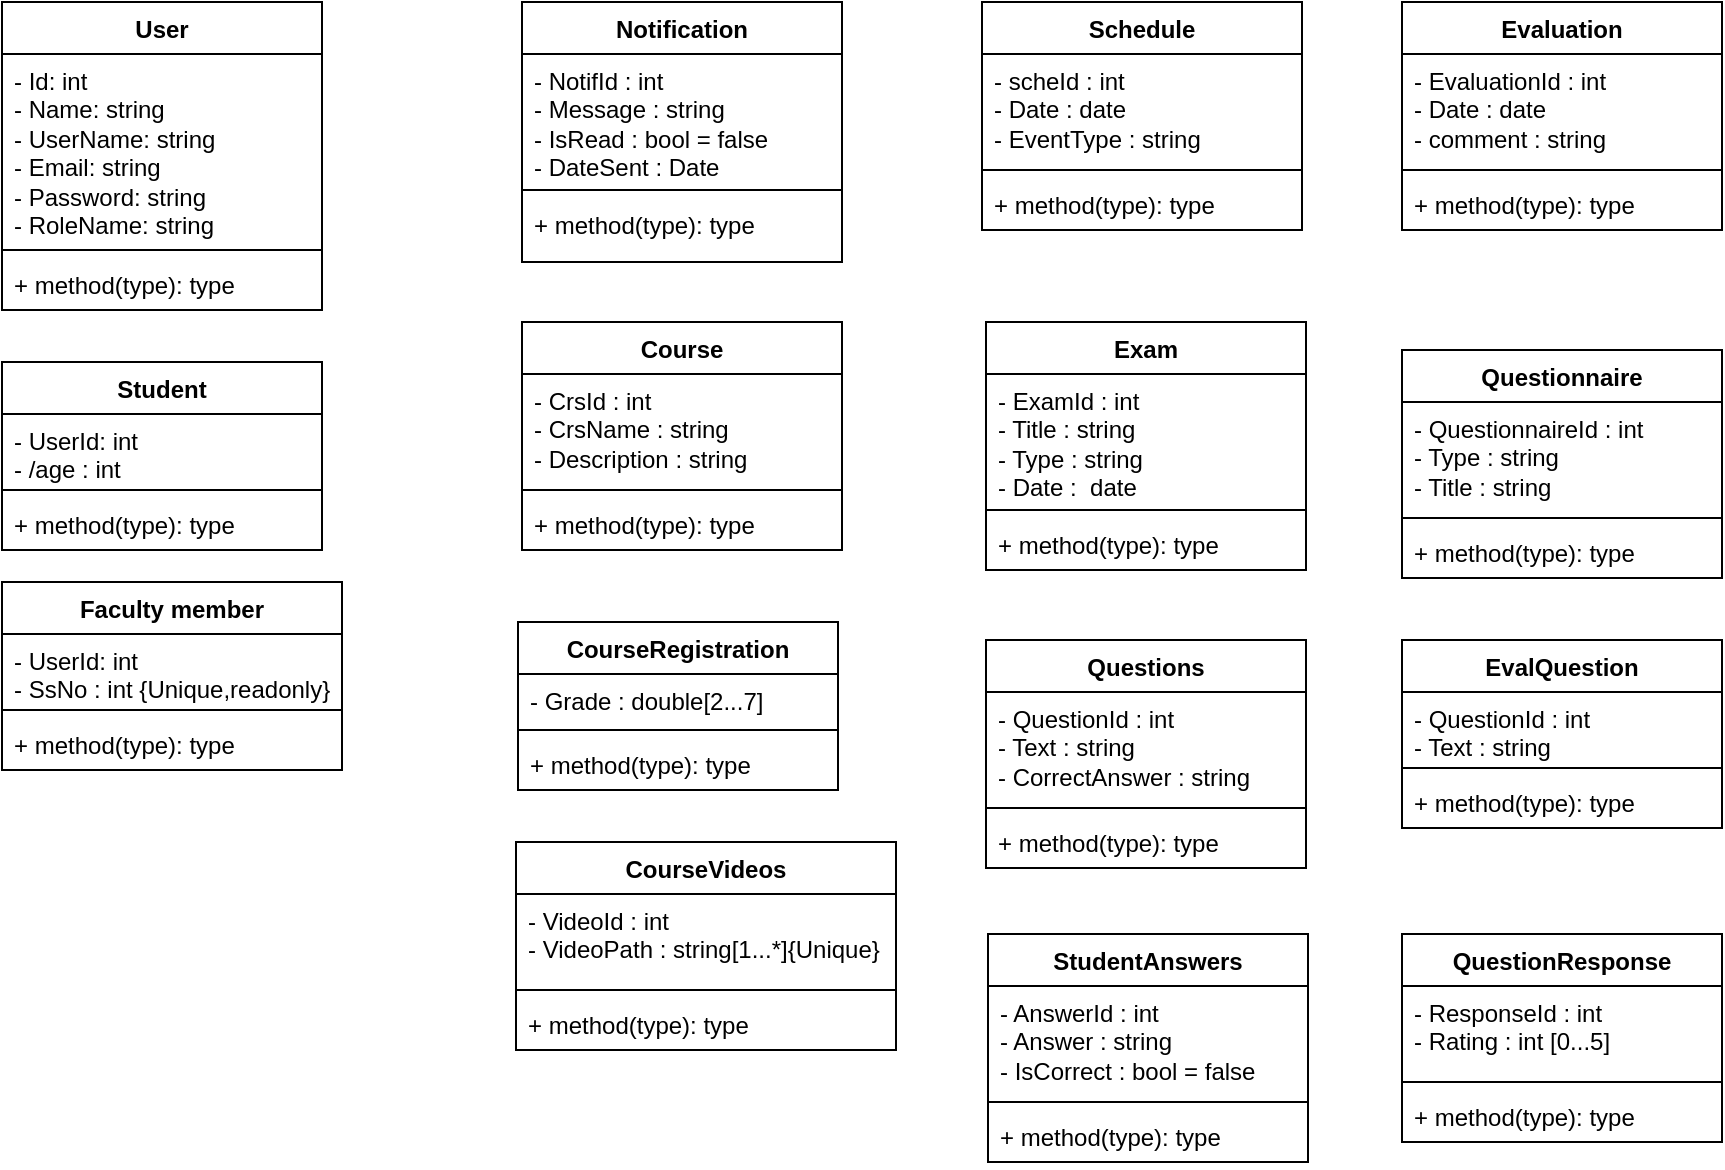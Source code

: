 <mxfile version="26.2.13">
  <diagram name="Page-1" id="6133507b-19e7-1e82-6fc7-422aa6c4b21f">
    <mxGraphModel dx="1017" dy="478" grid="1" gridSize="10" guides="1" tooltips="1" connect="1" arrows="1" fold="1" page="1" pageScale="1" pageWidth="1100" pageHeight="850" background="none" math="0" shadow="0">
      <root>
        <mxCell id="0" />
        <mxCell id="1" parent="0" />
        <mxCell id="Geznw_4w_QJZtELIrUXo-1" value="User" style="swimlane;fontStyle=1;align=center;verticalAlign=top;childLayout=stackLayout;horizontal=1;startSize=26;horizontalStack=0;resizeParent=1;resizeParentMax=0;resizeLast=0;collapsible=1;marginBottom=0;whiteSpace=wrap;html=1;" vertex="1" parent="1">
          <mxGeometry x="190" y="220" width="160" height="154" as="geometry" />
        </mxCell>
        <mxCell id="Geznw_4w_QJZtELIrUXo-2" value="&lt;div&gt;- Id: int&lt;/div&gt;- Name: string&lt;div&gt;- UserName: string&lt;/div&gt;&lt;div&gt;- Email: string&lt;/div&gt;&lt;div&gt;- Password: string&lt;/div&gt;&lt;div&gt;- RoleName: string&lt;br&gt;&lt;div&gt;&lt;br&gt;&lt;/div&gt;&lt;/div&gt;" style="text;strokeColor=none;fillColor=none;align=left;verticalAlign=top;spacingLeft=4;spacingRight=4;overflow=hidden;rotatable=0;points=[[0,0.5],[1,0.5]];portConstraint=eastwest;whiteSpace=wrap;html=1;" vertex="1" parent="Geznw_4w_QJZtELIrUXo-1">
          <mxGeometry y="26" width="160" height="94" as="geometry" />
        </mxCell>
        <mxCell id="Geznw_4w_QJZtELIrUXo-3" value="" style="line;strokeWidth=1;fillColor=none;align=left;verticalAlign=middle;spacingTop=-1;spacingLeft=3;spacingRight=3;rotatable=0;labelPosition=right;points=[];portConstraint=eastwest;strokeColor=inherit;" vertex="1" parent="Geznw_4w_QJZtELIrUXo-1">
          <mxGeometry y="120" width="160" height="8" as="geometry" />
        </mxCell>
        <mxCell id="Geznw_4w_QJZtELIrUXo-4" value="+ method(type): type" style="text;strokeColor=none;fillColor=none;align=left;verticalAlign=top;spacingLeft=4;spacingRight=4;overflow=hidden;rotatable=0;points=[[0,0.5],[1,0.5]];portConstraint=eastwest;whiteSpace=wrap;html=1;" vertex="1" parent="Geznw_4w_QJZtELIrUXo-1">
          <mxGeometry y="128" width="160" height="26" as="geometry" />
        </mxCell>
        <mxCell id="Geznw_4w_QJZtELIrUXo-5" value="Student" style="swimlane;fontStyle=1;align=center;verticalAlign=top;childLayout=stackLayout;horizontal=1;startSize=26;horizontalStack=0;resizeParent=1;resizeParentMax=0;resizeLast=0;collapsible=1;marginBottom=0;whiteSpace=wrap;html=1;" vertex="1" parent="1">
          <mxGeometry x="190" y="400" width="160" height="94" as="geometry">
            <mxRectangle x="190" y="400" width="80" height="30" as="alternateBounds" />
          </mxGeometry>
        </mxCell>
        <mxCell id="Geznw_4w_QJZtELIrUXo-6" value="- UserId: int&lt;div&gt;- /age : int&amp;nbsp;&lt;/div&gt;" style="text;strokeColor=none;fillColor=none;align=left;verticalAlign=top;spacingLeft=4;spacingRight=4;overflow=hidden;rotatable=0;points=[[0,0.5],[1,0.5]];portConstraint=eastwest;whiteSpace=wrap;html=1;" vertex="1" parent="Geznw_4w_QJZtELIrUXo-5">
          <mxGeometry y="26" width="160" height="34" as="geometry" />
        </mxCell>
        <mxCell id="Geznw_4w_QJZtELIrUXo-7" value="" style="line;strokeWidth=1;fillColor=none;align=left;verticalAlign=middle;spacingTop=-1;spacingLeft=3;spacingRight=3;rotatable=0;labelPosition=right;points=[];portConstraint=eastwest;strokeColor=inherit;" vertex="1" parent="Geznw_4w_QJZtELIrUXo-5">
          <mxGeometry y="60" width="160" height="8" as="geometry" />
        </mxCell>
        <mxCell id="Geznw_4w_QJZtELIrUXo-8" value="+ method(type): type" style="text;strokeColor=none;fillColor=none;align=left;verticalAlign=top;spacingLeft=4;spacingRight=4;overflow=hidden;rotatable=0;points=[[0,0.5],[1,0.5]];portConstraint=eastwest;whiteSpace=wrap;html=1;" vertex="1" parent="Geznw_4w_QJZtELIrUXo-5">
          <mxGeometry y="68" width="160" height="26" as="geometry" />
        </mxCell>
        <mxCell id="Geznw_4w_QJZtELIrUXo-9" value="Faculty member" style="swimlane;fontStyle=1;align=center;verticalAlign=top;childLayout=stackLayout;horizontal=1;startSize=26;horizontalStack=0;resizeParent=1;resizeParentMax=0;resizeLast=0;collapsible=1;marginBottom=0;whiteSpace=wrap;html=1;" vertex="1" parent="1">
          <mxGeometry x="190" y="510" width="170" height="94" as="geometry" />
        </mxCell>
        <mxCell id="Geznw_4w_QJZtELIrUXo-10" value="- UserId: int&lt;div&gt;- SsNo : int {Unique,readonly}&lt;/div&gt;" style="text;strokeColor=none;fillColor=none;align=left;verticalAlign=top;spacingLeft=4;spacingRight=4;overflow=hidden;rotatable=0;points=[[0,0.5],[1,0.5]];portConstraint=eastwest;whiteSpace=wrap;html=1;" vertex="1" parent="Geznw_4w_QJZtELIrUXo-9">
          <mxGeometry y="26" width="170" height="34" as="geometry" />
        </mxCell>
        <mxCell id="Geznw_4w_QJZtELIrUXo-11" value="" style="line;strokeWidth=1;fillColor=none;align=left;verticalAlign=middle;spacingTop=-1;spacingLeft=3;spacingRight=3;rotatable=0;labelPosition=right;points=[];portConstraint=eastwest;strokeColor=inherit;" vertex="1" parent="Geznw_4w_QJZtELIrUXo-9">
          <mxGeometry y="60" width="170" height="8" as="geometry" />
        </mxCell>
        <mxCell id="Geznw_4w_QJZtELIrUXo-12" value="+ method(type): type" style="text;strokeColor=none;fillColor=none;align=left;verticalAlign=top;spacingLeft=4;spacingRight=4;overflow=hidden;rotatable=0;points=[[0,0.5],[1,0.5]];portConstraint=eastwest;whiteSpace=wrap;html=1;" vertex="1" parent="Geznw_4w_QJZtELIrUXo-9">
          <mxGeometry y="68" width="170" height="26" as="geometry" />
        </mxCell>
        <mxCell id="Geznw_4w_QJZtELIrUXo-17" value="Course" style="swimlane;fontStyle=1;align=center;verticalAlign=top;childLayout=stackLayout;horizontal=1;startSize=26;horizontalStack=0;resizeParent=1;resizeParentMax=0;resizeLast=0;collapsible=1;marginBottom=0;whiteSpace=wrap;html=1;" vertex="1" parent="1">
          <mxGeometry x="450" y="380" width="160" height="114" as="geometry" />
        </mxCell>
        <mxCell id="Geznw_4w_QJZtELIrUXo-18" value="- CrsId : int&lt;div&gt;- CrsName : string&lt;/div&gt;&lt;div&gt;- Description : string&lt;/div&gt;" style="text;strokeColor=none;fillColor=none;align=left;verticalAlign=top;spacingLeft=4;spacingRight=4;overflow=hidden;rotatable=0;points=[[0,0.5],[1,0.5]];portConstraint=eastwest;whiteSpace=wrap;html=1;" vertex="1" parent="Geznw_4w_QJZtELIrUXo-17">
          <mxGeometry y="26" width="160" height="54" as="geometry" />
        </mxCell>
        <mxCell id="Geznw_4w_QJZtELIrUXo-19" value="" style="line;strokeWidth=1;fillColor=none;align=left;verticalAlign=middle;spacingTop=-1;spacingLeft=3;spacingRight=3;rotatable=0;labelPosition=right;points=[];portConstraint=eastwest;strokeColor=inherit;" vertex="1" parent="Geznw_4w_QJZtELIrUXo-17">
          <mxGeometry y="80" width="160" height="8" as="geometry" />
        </mxCell>
        <mxCell id="Geznw_4w_QJZtELIrUXo-20" value="+ method(type): type" style="text;strokeColor=none;fillColor=none;align=left;verticalAlign=top;spacingLeft=4;spacingRight=4;overflow=hidden;rotatable=0;points=[[0,0.5],[1,0.5]];portConstraint=eastwest;whiteSpace=wrap;html=1;" vertex="1" parent="Geznw_4w_QJZtELIrUXo-17">
          <mxGeometry y="88" width="160" height="26" as="geometry" />
        </mxCell>
        <mxCell id="Geznw_4w_QJZtELIrUXo-21" value="CourseRegistration" style="swimlane;fontStyle=1;align=center;verticalAlign=top;childLayout=stackLayout;horizontal=1;startSize=26;horizontalStack=0;resizeParent=1;resizeParentMax=0;resizeLast=0;collapsible=1;marginBottom=0;whiteSpace=wrap;html=1;" vertex="1" parent="1">
          <mxGeometry x="448" y="530" width="160" height="84" as="geometry" />
        </mxCell>
        <mxCell id="Geznw_4w_QJZtELIrUXo-22" value="- Grade : double[2...7]" style="text;strokeColor=none;fillColor=none;align=left;verticalAlign=top;spacingLeft=4;spacingRight=4;overflow=hidden;rotatable=0;points=[[0,0.5],[1,0.5]];portConstraint=eastwest;whiteSpace=wrap;html=1;" vertex="1" parent="Geznw_4w_QJZtELIrUXo-21">
          <mxGeometry y="26" width="160" height="24" as="geometry" />
        </mxCell>
        <mxCell id="Geznw_4w_QJZtELIrUXo-23" value="" style="line;strokeWidth=1;fillColor=none;align=left;verticalAlign=middle;spacingTop=-1;spacingLeft=3;spacingRight=3;rotatable=0;labelPosition=right;points=[];portConstraint=eastwest;strokeColor=inherit;" vertex="1" parent="Geznw_4w_QJZtELIrUXo-21">
          <mxGeometry y="50" width="160" height="8" as="geometry" />
        </mxCell>
        <mxCell id="Geznw_4w_QJZtELIrUXo-24" value="+ method(type): type" style="text;strokeColor=none;fillColor=none;align=left;verticalAlign=top;spacingLeft=4;spacingRight=4;overflow=hidden;rotatable=0;points=[[0,0.5],[1,0.5]];portConstraint=eastwest;whiteSpace=wrap;html=1;" vertex="1" parent="Geznw_4w_QJZtELIrUXo-21">
          <mxGeometry y="58" width="160" height="26" as="geometry" />
        </mxCell>
        <mxCell id="Geznw_4w_QJZtELIrUXo-25" value="Schedule" style="swimlane;fontStyle=1;align=center;verticalAlign=top;childLayout=stackLayout;horizontal=1;startSize=26;horizontalStack=0;resizeParent=1;resizeParentMax=0;resizeLast=0;collapsible=1;marginBottom=0;whiteSpace=wrap;html=1;" vertex="1" parent="1">
          <mxGeometry x="680" y="220" width="160" height="114" as="geometry" />
        </mxCell>
        <mxCell id="Geznw_4w_QJZtELIrUXo-26" value="- scheId : int&lt;div&gt;- Date : date&lt;/div&gt;&lt;div&gt;- EventType : string&lt;/div&gt;" style="text;strokeColor=none;fillColor=none;align=left;verticalAlign=top;spacingLeft=4;spacingRight=4;overflow=hidden;rotatable=0;points=[[0,0.5],[1,0.5]];portConstraint=eastwest;whiteSpace=wrap;html=1;" vertex="1" parent="Geznw_4w_QJZtELIrUXo-25">
          <mxGeometry y="26" width="160" height="54" as="geometry" />
        </mxCell>
        <mxCell id="Geznw_4w_QJZtELIrUXo-27" value="" style="line;strokeWidth=1;fillColor=none;align=left;verticalAlign=middle;spacingTop=-1;spacingLeft=3;spacingRight=3;rotatable=0;labelPosition=right;points=[];portConstraint=eastwest;strokeColor=inherit;" vertex="1" parent="Geznw_4w_QJZtELIrUXo-25">
          <mxGeometry y="80" width="160" height="8" as="geometry" />
        </mxCell>
        <mxCell id="Geznw_4w_QJZtELIrUXo-28" value="+ method(type): type" style="text;strokeColor=none;fillColor=none;align=left;verticalAlign=top;spacingLeft=4;spacingRight=4;overflow=hidden;rotatable=0;points=[[0,0.5],[1,0.5]];portConstraint=eastwest;whiteSpace=wrap;html=1;" vertex="1" parent="Geznw_4w_QJZtELIrUXo-25">
          <mxGeometry y="88" width="160" height="26" as="geometry" />
        </mxCell>
        <mxCell id="Geznw_4w_QJZtELIrUXo-29" value="CourseVideos" style="swimlane;fontStyle=1;align=center;verticalAlign=top;childLayout=stackLayout;horizontal=1;startSize=26;horizontalStack=0;resizeParent=1;resizeParentMax=0;resizeLast=0;collapsible=1;marginBottom=0;whiteSpace=wrap;html=1;" vertex="1" parent="1">
          <mxGeometry x="447" y="640" width="190" height="104" as="geometry" />
        </mxCell>
        <mxCell id="Geznw_4w_QJZtELIrUXo-30" value="- VideoId : int&lt;div&gt;- VideoPath : string[1...*]{Unique}&amp;nbsp;&lt;/div&gt;&lt;div&gt;&lt;br&gt;&lt;/div&gt;" style="text;strokeColor=none;fillColor=none;align=left;verticalAlign=top;spacingLeft=4;spacingRight=4;overflow=hidden;rotatable=0;points=[[0,0.5],[1,0.5]];portConstraint=eastwest;whiteSpace=wrap;html=1;" vertex="1" parent="Geznw_4w_QJZtELIrUXo-29">
          <mxGeometry y="26" width="190" height="44" as="geometry" />
        </mxCell>
        <mxCell id="Geznw_4w_QJZtELIrUXo-31" value="" style="line;strokeWidth=1;fillColor=none;align=left;verticalAlign=middle;spacingTop=-1;spacingLeft=3;spacingRight=3;rotatable=0;labelPosition=right;points=[];portConstraint=eastwest;strokeColor=inherit;" vertex="1" parent="Geznw_4w_QJZtELIrUXo-29">
          <mxGeometry y="70" width="190" height="8" as="geometry" />
        </mxCell>
        <mxCell id="Geznw_4w_QJZtELIrUXo-32" value="+ method(type): type" style="text;strokeColor=none;fillColor=none;align=left;verticalAlign=top;spacingLeft=4;spacingRight=4;overflow=hidden;rotatable=0;points=[[0,0.5],[1,0.5]];portConstraint=eastwest;whiteSpace=wrap;html=1;" vertex="1" parent="Geznw_4w_QJZtELIrUXo-29">
          <mxGeometry y="78" width="190" height="26" as="geometry" />
        </mxCell>
        <mxCell id="Geznw_4w_QJZtELIrUXo-33" value="Exam" style="swimlane;fontStyle=1;align=center;verticalAlign=top;childLayout=stackLayout;horizontal=1;startSize=26;horizontalStack=0;resizeParent=1;resizeParentMax=0;resizeLast=0;collapsible=1;marginBottom=0;whiteSpace=wrap;html=1;" vertex="1" parent="1">
          <mxGeometry x="682" y="380" width="160" height="124" as="geometry" />
        </mxCell>
        <mxCell id="Geznw_4w_QJZtELIrUXo-34" value="- ExamId : int&lt;div&gt;- Title : string&lt;/div&gt;&lt;div&gt;- Type : string&lt;/div&gt;&lt;div&gt;- Date :&amp;nbsp; date&lt;/div&gt;&lt;div&gt;&lt;br&gt;&lt;/div&gt;" style="text;strokeColor=none;fillColor=none;align=left;verticalAlign=top;spacingLeft=4;spacingRight=4;overflow=hidden;rotatable=0;points=[[0,0.5],[1,0.5]];portConstraint=eastwest;whiteSpace=wrap;html=1;" vertex="1" parent="Geznw_4w_QJZtELIrUXo-33">
          <mxGeometry y="26" width="160" height="64" as="geometry" />
        </mxCell>
        <mxCell id="Geznw_4w_QJZtELIrUXo-35" value="" style="line;strokeWidth=1;fillColor=none;align=left;verticalAlign=middle;spacingTop=-1;spacingLeft=3;spacingRight=3;rotatable=0;labelPosition=right;points=[];portConstraint=eastwest;strokeColor=inherit;" vertex="1" parent="Geznw_4w_QJZtELIrUXo-33">
          <mxGeometry y="90" width="160" height="8" as="geometry" />
        </mxCell>
        <mxCell id="Geznw_4w_QJZtELIrUXo-36" value="+ method(type): type" style="text;strokeColor=none;fillColor=none;align=left;verticalAlign=top;spacingLeft=4;spacingRight=4;overflow=hidden;rotatable=0;points=[[0,0.5],[1,0.5]];portConstraint=eastwest;whiteSpace=wrap;html=1;" vertex="1" parent="Geznw_4w_QJZtELIrUXo-33">
          <mxGeometry y="98" width="160" height="26" as="geometry" />
        </mxCell>
        <mxCell id="Geznw_4w_QJZtELIrUXo-37" value="Questions" style="swimlane;fontStyle=1;align=center;verticalAlign=top;childLayout=stackLayout;horizontal=1;startSize=26;horizontalStack=0;resizeParent=1;resizeParentMax=0;resizeLast=0;collapsible=1;marginBottom=0;whiteSpace=wrap;html=1;" vertex="1" parent="1">
          <mxGeometry x="682" y="539" width="160" height="114" as="geometry" />
        </mxCell>
        <mxCell id="Geznw_4w_QJZtELIrUXo-38" value="- QuestionId : int&lt;div&gt;- Text : string&lt;/div&gt;&lt;div&gt;- CorrectAnswer : string&amp;nbsp;&lt;/div&gt;" style="text;strokeColor=none;fillColor=none;align=left;verticalAlign=top;spacingLeft=4;spacingRight=4;overflow=hidden;rotatable=0;points=[[0,0.5],[1,0.5]];portConstraint=eastwest;whiteSpace=wrap;html=1;" vertex="1" parent="Geznw_4w_QJZtELIrUXo-37">
          <mxGeometry y="26" width="160" height="54" as="geometry" />
        </mxCell>
        <mxCell id="Geznw_4w_QJZtELIrUXo-39" value="" style="line;strokeWidth=1;fillColor=none;align=left;verticalAlign=middle;spacingTop=-1;spacingLeft=3;spacingRight=3;rotatable=0;labelPosition=right;points=[];portConstraint=eastwest;strokeColor=inherit;" vertex="1" parent="Geznw_4w_QJZtELIrUXo-37">
          <mxGeometry y="80" width="160" height="8" as="geometry" />
        </mxCell>
        <mxCell id="Geznw_4w_QJZtELIrUXo-40" value="+ method(type): type" style="text;strokeColor=none;fillColor=none;align=left;verticalAlign=top;spacingLeft=4;spacingRight=4;overflow=hidden;rotatable=0;points=[[0,0.5],[1,0.5]];portConstraint=eastwest;whiteSpace=wrap;html=1;" vertex="1" parent="Geznw_4w_QJZtELIrUXo-37">
          <mxGeometry y="88" width="160" height="26" as="geometry" />
        </mxCell>
        <mxCell id="Geznw_4w_QJZtELIrUXo-41" value="StudentAnswers" style="swimlane;fontStyle=1;align=center;verticalAlign=top;childLayout=stackLayout;horizontal=1;startSize=26;horizontalStack=0;resizeParent=1;resizeParentMax=0;resizeLast=0;collapsible=1;marginBottom=0;whiteSpace=wrap;html=1;" vertex="1" parent="1">
          <mxGeometry x="683" y="686" width="160" height="114" as="geometry" />
        </mxCell>
        <mxCell id="Geznw_4w_QJZtELIrUXo-42" value="- AnswerId : int&lt;div&gt;- Answer : string&lt;/div&gt;&lt;div&gt;- IsCorrect : bool = false&lt;/div&gt;" style="text;strokeColor=none;fillColor=none;align=left;verticalAlign=top;spacingLeft=4;spacingRight=4;overflow=hidden;rotatable=0;points=[[0,0.5],[1,0.5]];portConstraint=eastwest;whiteSpace=wrap;html=1;" vertex="1" parent="Geznw_4w_QJZtELIrUXo-41">
          <mxGeometry y="26" width="160" height="54" as="geometry" />
        </mxCell>
        <mxCell id="Geznw_4w_QJZtELIrUXo-43" value="" style="line;strokeWidth=1;fillColor=none;align=left;verticalAlign=middle;spacingTop=-1;spacingLeft=3;spacingRight=3;rotatable=0;labelPosition=right;points=[];portConstraint=eastwest;strokeColor=inherit;" vertex="1" parent="Geznw_4w_QJZtELIrUXo-41">
          <mxGeometry y="80" width="160" height="8" as="geometry" />
        </mxCell>
        <mxCell id="Geznw_4w_QJZtELIrUXo-44" value="+ method(type): type" style="text;strokeColor=none;fillColor=none;align=left;verticalAlign=top;spacingLeft=4;spacingRight=4;overflow=hidden;rotatable=0;points=[[0,0.5],[1,0.5]];portConstraint=eastwest;whiteSpace=wrap;html=1;" vertex="1" parent="Geznw_4w_QJZtELIrUXo-41">
          <mxGeometry y="88" width="160" height="26" as="geometry" />
        </mxCell>
        <mxCell id="Geznw_4w_QJZtELIrUXo-45" value="Notification" style="swimlane;fontStyle=1;align=center;verticalAlign=top;childLayout=stackLayout;horizontal=1;startSize=26;horizontalStack=0;resizeParent=1;resizeParentMax=0;resizeLast=0;collapsible=1;marginBottom=0;whiteSpace=wrap;html=1;" vertex="1" parent="1">
          <mxGeometry x="450" y="220" width="160" height="130" as="geometry" />
        </mxCell>
        <mxCell id="Geznw_4w_QJZtELIrUXo-46" value="- NotifId : int&lt;div&gt;- Message : string&lt;/div&gt;&lt;div&gt;- IsRead : bool = false&lt;/div&gt;&lt;div&gt;- DateSent : Date&lt;/div&gt;" style="text;strokeColor=none;fillColor=none;align=left;verticalAlign=top;spacingLeft=4;spacingRight=4;overflow=hidden;rotatable=0;points=[[0,0.5],[1,0.5]];portConstraint=eastwest;whiteSpace=wrap;html=1;" vertex="1" parent="Geznw_4w_QJZtELIrUXo-45">
          <mxGeometry y="26" width="160" height="64" as="geometry" />
        </mxCell>
        <mxCell id="Geznw_4w_QJZtELIrUXo-47" value="" style="line;strokeWidth=1;fillColor=none;align=left;verticalAlign=middle;spacingTop=-1;spacingLeft=3;spacingRight=3;rotatable=0;labelPosition=right;points=[];portConstraint=eastwest;strokeColor=inherit;" vertex="1" parent="Geznw_4w_QJZtELIrUXo-45">
          <mxGeometry y="90" width="160" height="8" as="geometry" />
        </mxCell>
        <mxCell id="Geznw_4w_QJZtELIrUXo-48" value="+ method(type): type" style="text;strokeColor=none;fillColor=none;align=left;verticalAlign=top;spacingLeft=4;spacingRight=4;overflow=hidden;rotatable=0;points=[[0,0.5],[1,0.5]];portConstraint=eastwest;whiteSpace=wrap;html=1;" vertex="1" parent="Geznw_4w_QJZtELIrUXo-45">
          <mxGeometry y="98" width="160" height="32" as="geometry" />
        </mxCell>
        <mxCell id="Geznw_4w_QJZtELIrUXo-53" value="Evaluation" style="swimlane;fontStyle=1;align=center;verticalAlign=top;childLayout=stackLayout;horizontal=1;startSize=26;horizontalStack=0;resizeParent=1;resizeParentMax=0;resizeLast=0;collapsible=1;marginBottom=0;whiteSpace=wrap;html=1;" vertex="1" parent="1">
          <mxGeometry x="890" y="220" width="160" height="114" as="geometry" />
        </mxCell>
        <mxCell id="Geznw_4w_QJZtELIrUXo-54" value="- EvaluationId : int&lt;div&gt;- Date : date&lt;/div&gt;&lt;div&gt;- comment : string&lt;/div&gt;" style="text;strokeColor=none;fillColor=none;align=left;verticalAlign=top;spacingLeft=4;spacingRight=4;overflow=hidden;rotatable=0;points=[[0,0.5],[1,0.5]];portConstraint=eastwest;whiteSpace=wrap;html=1;" vertex="1" parent="Geznw_4w_QJZtELIrUXo-53">
          <mxGeometry y="26" width="160" height="54" as="geometry" />
        </mxCell>
        <mxCell id="Geznw_4w_QJZtELIrUXo-55" value="" style="line;strokeWidth=1;fillColor=none;align=left;verticalAlign=middle;spacingTop=-1;spacingLeft=3;spacingRight=3;rotatable=0;labelPosition=right;points=[];portConstraint=eastwest;strokeColor=inherit;" vertex="1" parent="Geznw_4w_QJZtELIrUXo-53">
          <mxGeometry y="80" width="160" height="8" as="geometry" />
        </mxCell>
        <mxCell id="Geznw_4w_QJZtELIrUXo-56" value="+ method(type): type" style="text;strokeColor=none;fillColor=none;align=left;verticalAlign=top;spacingLeft=4;spacingRight=4;overflow=hidden;rotatable=0;points=[[0,0.5],[1,0.5]];portConstraint=eastwest;whiteSpace=wrap;html=1;" vertex="1" parent="Geznw_4w_QJZtELIrUXo-53">
          <mxGeometry y="88" width="160" height="26" as="geometry" />
        </mxCell>
        <mxCell id="Geznw_4w_QJZtELIrUXo-57" value="Questionnaire" style="swimlane;fontStyle=1;align=center;verticalAlign=top;childLayout=stackLayout;horizontal=1;startSize=26;horizontalStack=0;resizeParent=1;resizeParentMax=0;resizeLast=0;collapsible=1;marginBottom=0;whiteSpace=wrap;html=1;" vertex="1" parent="1">
          <mxGeometry x="890" y="394" width="160" height="114" as="geometry" />
        </mxCell>
        <mxCell id="Geznw_4w_QJZtELIrUXo-58" value="-&amp;nbsp;QuestionnaireId : int&lt;div&gt;- Type : string&lt;/div&gt;&lt;div&gt;- Title : string&lt;br&gt;&lt;div&gt;&lt;br&gt;&lt;/div&gt;&lt;/div&gt;" style="text;strokeColor=none;fillColor=none;align=left;verticalAlign=top;spacingLeft=4;spacingRight=4;overflow=hidden;rotatable=0;points=[[0,0.5],[1,0.5]];portConstraint=eastwest;whiteSpace=wrap;html=1;" vertex="1" parent="Geznw_4w_QJZtELIrUXo-57">
          <mxGeometry y="26" width="160" height="54" as="geometry" />
        </mxCell>
        <mxCell id="Geznw_4w_QJZtELIrUXo-59" value="" style="line;strokeWidth=1;fillColor=none;align=left;verticalAlign=middle;spacingTop=-1;spacingLeft=3;spacingRight=3;rotatable=0;labelPosition=right;points=[];portConstraint=eastwest;strokeColor=inherit;" vertex="1" parent="Geznw_4w_QJZtELIrUXo-57">
          <mxGeometry y="80" width="160" height="8" as="geometry" />
        </mxCell>
        <mxCell id="Geznw_4w_QJZtELIrUXo-60" value="+ method(type): type" style="text;strokeColor=none;fillColor=none;align=left;verticalAlign=top;spacingLeft=4;spacingRight=4;overflow=hidden;rotatable=0;points=[[0,0.5],[1,0.5]];portConstraint=eastwest;whiteSpace=wrap;html=1;" vertex="1" parent="Geznw_4w_QJZtELIrUXo-57">
          <mxGeometry y="88" width="160" height="26" as="geometry" />
        </mxCell>
        <mxCell id="Geznw_4w_QJZtELIrUXo-61" value="EvalQuestion" style="swimlane;fontStyle=1;align=center;verticalAlign=top;childLayout=stackLayout;horizontal=1;startSize=26;horizontalStack=0;resizeParent=1;resizeParentMax=0;resizeLast=0;collapsible=1;marginBottom=0;whiteSpace=wrap;html=1;" vertex="1" parent="1">
          <mxGeometry x="890" y="539" width="160" height="94" as="geometry" />
        </mxCell>
        <mxCell id="Geznw_4w_QJZtELIrUXo-62" value="- QuestionId : int&lt;div&gt;- Text : string&amp;nbsp;&amp;nbsp;&lt;/div&gt;" style="text;strokeColor=none;fillColor=none;align=left;verticalAlign=top;spacingLeft=4;spacingRight=4;overflow=hidden;rotatable=0;points=[[0,0.5],[1,0.5]];portConstraint=eastwest;whiteSpace=wrap;html=1;" vertex="1" parent="Geznw_4w_QJZtELIrUXo-61">
          <mxGeometry y="26" width="160" height="34" as="geometry" />
        </mxCell>
        <mxCell id="Geznw_4w_QJZtELIrUXo-63" value="" style="line;strokeWidth=1;fillColor=none;align=left;verticalAlign=middle;spacingTop=-1;spacingLeft=3;spacingRight=3;rotatable=0;labelPosition=right;points=[];portConstraint=eastwest;strokeColor=inherit;" vertex="1" parent="Geznw_4w_QJZtELIrUXo-61">
          <mxGeometry y="60" width="160" height="8" as="geometry" />
        </mxCell>
        <mxCell id="Geznw_4w_QJZtELIrUXo-64" value="+ method(type): type" style="text;strokeColor=none;fillColor=none;align=left;verticalAlign=top;spacingLeft=4;spacingRight=4;overflow=hidden;rotatable=0;points=[[0,0.5],[1,0.5]];portConstraint=eastwest;whiteSpace=wrap;html=1;" vertex="1" parent="Geznw_4w_QJZtELIrUXo-61">
          <mxGeometry y="68" width="160" height="26" as="geometry" />
        </mxCell>
        <mxCell id="Geznw_4w_QJZtELIrUXo-65" value="QuestionResponse" style="swimlane;fontStyle=1;align=center;verticalAlign=top;childLayout=stackLayout;horizontal=1;startSize=26;horizontalStack=0;resizeParent=1;resizeParentMax=0;resizeLast=0;collapsible=1;marginBottom=0;whiteSpace=wrap;html=1;" vertex="1" parent="1">
          <mxGeometry x="890" y="686" width="160" height="104" as="geometry" />
        </mxCell>
        <mxCell id="Geznw_4w_QJZtELIrUXo-66" value="- ResponseId : int&lt;div&gt;- Rating : int [0...5]&lt;/div&gt;" style="text;strokeColor=none;fillColor=none;align=left;verticalAlign=top;spacingLeft=4;spacingRight=4;overflow=hidden;rotatable=0;points=[[0,0.5],[1,0.5]];portConstraint=eastwest;whiteSpace=wrap;html=1;" vertex="1" parent="Geznw_4w_QJZtELIrUXo-65">
          <mxGeometry y="26" width="160" height="44" as="geometry" />
        </mxCell>
        <mxCell id="Geznw_4w_QJZtELIrUXo-67" value="" style="line;strokeWidth=1;fillColor=none;align=left;verticalAlign=middle;spacingTop=-1;spacingLeft=3;spacingRight=3;rotatable=0;labelPosition=right;points=[];portConstraint=eastwest;strokeColor=inherit;" vertex="1" parent="Geznw_4w_QJZtELIrUXo-65">
          <mxGeometry y="70" width="160" height="8" as="geometry" />
        </mxCell>
        <mxCell id="Geznw_4w_QJZtELIrUXo-68" value="+ method(type): type" style="text;strokeColor=none;fillColor=none;align=left;verticalAlign=top;spacingLeft=4;spacingRight=4;overflow=hidden;rotatable=0;points=[[0,0.5],[1,0.5]];portConstraint=eastwest;whiteSpace=wrap;html=1;" vertex="1" parent="Geznw_4w_QJZtELIrUXo-65">
          <mxGeometry y="78" width="160" height="26" as="geometry" />
        </mxCell>
      </root>
    </mxGraphModel>
  </diagram>
</mxfile>
